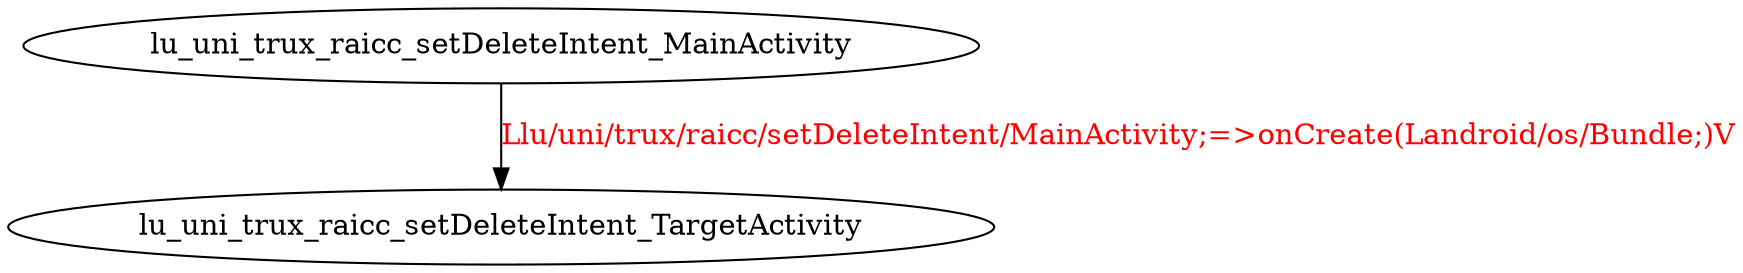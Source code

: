 digraph G {
lu_uni_trux_raicc_setDeleteIntent_MainActivity -> lu_uni_trux_raicc_setDeleteIntent_TargetActivity [label="Llu/uni/trux/raicc/setDeleteIntent/MainActivity;=>onCreate(Landroid/os/Bundle;)V", fontcolor="red"];
}